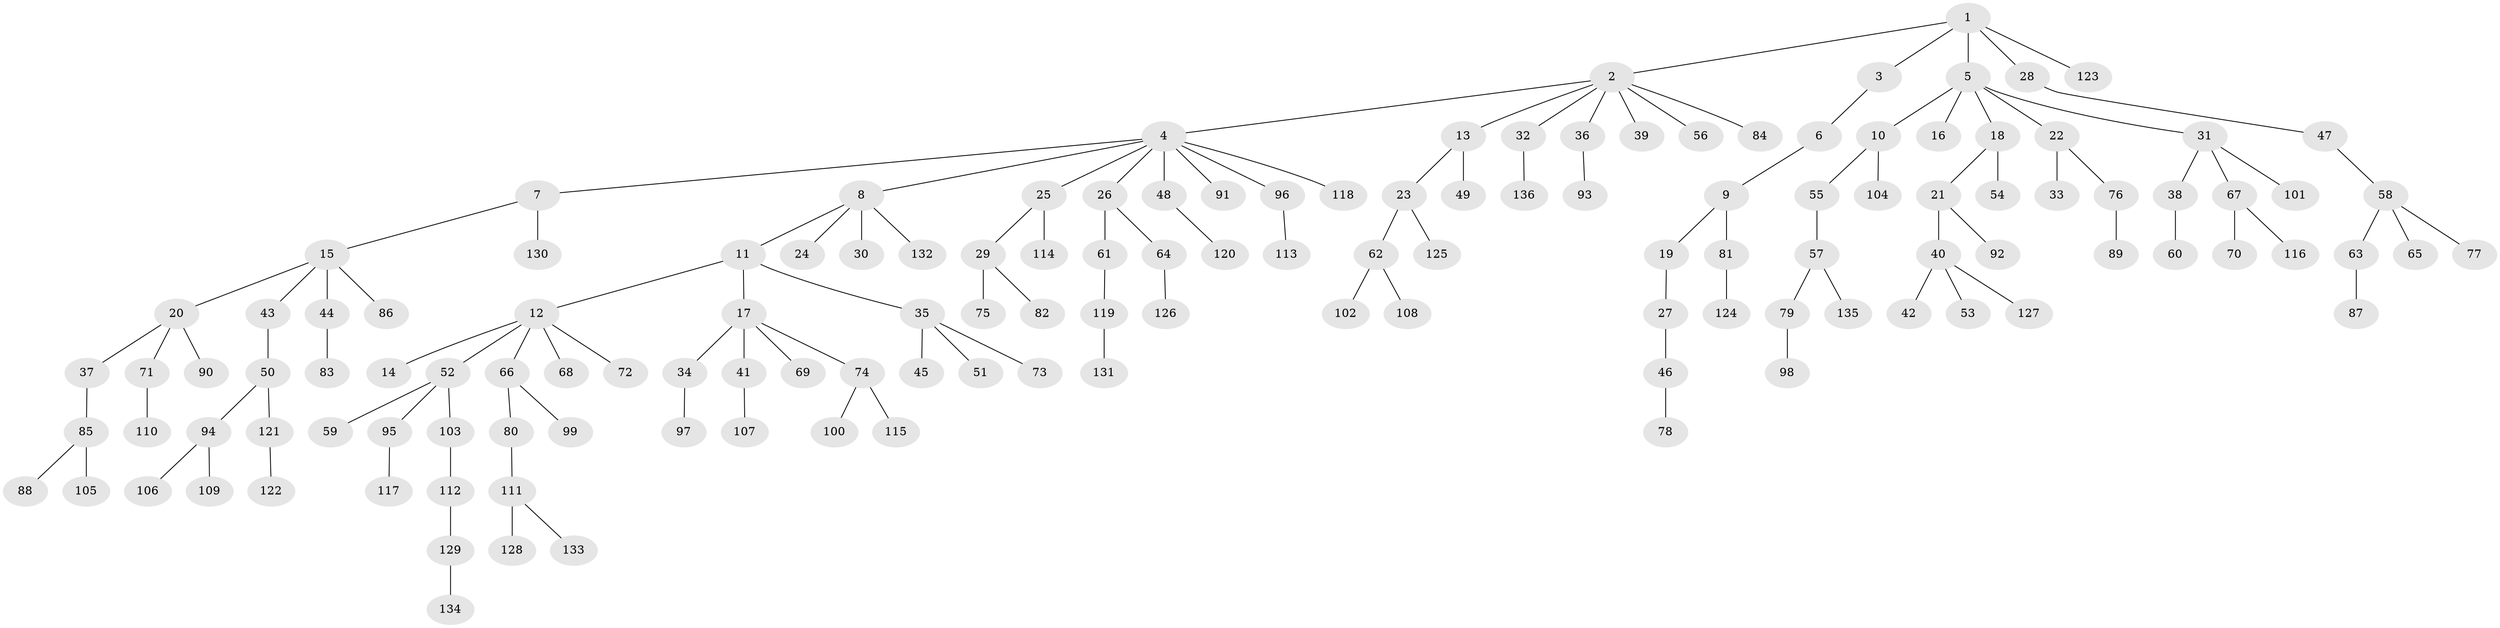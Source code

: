 // coarse degree distribution, {1: 0.631578947368421, 2: 0.24210526315789474, 4: 0.031578947368421054, 11: 0.010526315789473684, 17: 0.010526315789473684, 3: 0.042105263157894736, 5: 0.021052631578947368, 20: 0.010526315789473684}
// Generated by graph-tools (version 1.1) at 2025/57/03/04/25 21:57:03]
// undirected, 136 vertices, 135 edges
graph export_dot {
graph [start="1"]
  node [color=gray90,style=filled];
  1;
  2;
  3;
  4;
  5;
  6;
  7;
  8;
  9;
  10;
  11;
  12;
  13;
  14;
  15;
  16;
  17;
  18;
  19;
  20;
  21;
  22;
  23;
  24;
  25;
  26;
  27;
  28;
  29;
  30;
  31;
  32;
  33;
  34;
  35;
  36;
  37;
  38;
  39;
  40;
  41;
  42;
  43;
  44;
  45;
  46;
  47;
  48;
  49;
  50;
  51;
  52;
  53;
  54;
  55;
  56;
  57;
  58;
  59;
  60;
  61;
  62;
  63;
  64;
  65;
  66;
  67;
  68;
  69;
  70;
  71;
  72;
  73;
  74;
  75;
  76;
  77;
  78;
  79;
  80;
  81;
  82;
  83;
  84;
  85;
  86;
  87;
  88;
  89;
  90;
  91;
  92;
  93;
  94;
  95;
  96;
  97;
  98;
  99;
  100;
  101;
  102;
  103;
  104;
  105;
  106;
  107;
  108;
  109;
  110;
  111;
  112;
  113;
  114;
  115;
  116;
  117;
  118;
  119;
  120;
  121;
  122;
  123;
  124;
  125;
  126;
  127;
  128;
  129;
  130;
  131;
  132;
  133;
  134;
  135;
  136;
  1 -- 2;
  1 -- 3;
  1 -- 5;
  1 -- 28;
  1 -- 123;
  2 -- 4;
  2 -- 13;
  2 -- 32;
  2 -- 36;
  2 -- 39;
  2 -- 56;
  2 -- 84;
  3 -- 6;
  4 -- 7;
  4 -- 8;
  4 -- 25;
  4 -- 26;
  4 -- 48;
  4 -- 91;
  4 -- 96;
  4 -- 118;
  5 -- 10;
  5 -- 16;
  5 -- 18;
  5 -- 22;
  5 -- 31;
  6 -- 9;
  7 -- 15;
  7 -- 130;
  8 -- 11;
  8 -- 24;
  8 -- 30;
  8 -- 132;
  9 -- 19;
  9 -- 81;
  10 -- 55;
  10 -- 104;
  11 -- 12;
  11 -- 17;
  11 -- 35;
  12 -- 14;
  12 -- 52;
  12 -- 66;
  12 -- 68;
  12 -- 72;
  13 -- 23;
  13 -- 49;
  15 -- 20;
  15 -- 43;
  15 -- 44;
  15 -- 86;
  17 -- 34;
  17 -- 41;
  17 -- 69;
  17 -- 74;
  18 -- 21;
  18 -- 54;
  19 -- 27;
  20 -- 37;
  20 -- 71;
  20 -- 90;
  21 -- 40;
  21 -- 92;
  22 -- 33;
  22 -- 76;
  23 -- 62;
  23 -- 125;
  25 -- 29;
  25 -- 114;
  26 -- 61;
  26 -- 64;
  27 -- 46;
  28 -- 47;
  29 -- 75;
  29 -- 82;
  31 -- 38;
  31 -- 67;
  31 -- 101;
  32 -- 136;
  34 -- 97;
  35 -- 45;
  35 -- 51;
  35 -- 73;
  36 -- 93;
  37 -- 85;
  38 -- 60;
  40 -- 42;
  40 -- 53;
  40 -- 127;
  41 -- 107;
  43 -- 50;
  44 -- 83;
  46 -- 78;
  47 -- 58;
  48 -- 120;
  50 -- 94;
  50 -- 121;
  52 -- 59;
  52 -- 95;
  52 -- 103;
  55 -- 57;
  57 -- 79;
  57 -- 135;
  58 -- 63;
  58 -- 65;
  58 -- 77;
  61 -- 119;
  62 -- 102;
  62 -- 108;
  63 -- 87;
  64 -- 126;
  66 -- 80;
  66 -- 99;
  67 -- 70;
  67 -- 116;
  71 -- 110;
  74 -- 100;
  74 -- 115;
  76 -- 89;
  79 -- 98;
  80 -- 111;
  81 -- 124;
  85 -- 88;
  85 -- 105;
  94 -- 106;
  94 -- 109;
  95 -- 117;
  96 -- 113;
  103 -- 112;
  111 -- 128;
  111 -- 133;
  112 -- 129;
  119 -- 131;
  121 -- 122;
  129 -- 134;
}

